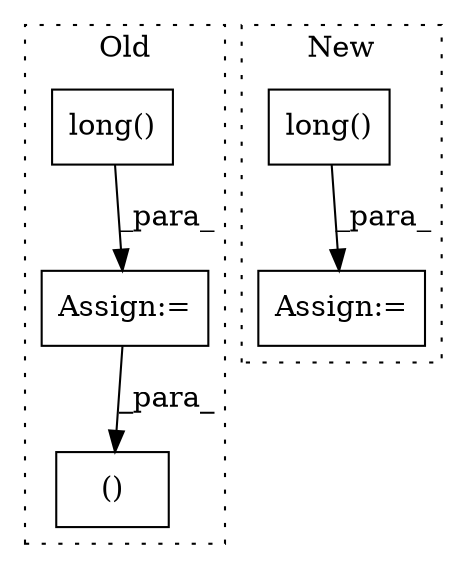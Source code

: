 digraph G {
subgraph cluster0 {
1 [label="long()" a="75" s="1976" l="25" shape="box"];
4 [label="Assign:=" a="68" s="1973" l="3" shape="box"];
5 [label="()" a="54" s="2024" l="15" shape="box"];
label = "Old";
style="dotted";
}
subgraph cluster1 {
2 [label="long()" a="75" s="3015" l="26" shape="box"];
3 [label="Assign:=" a="68" s="3012" l="3" shape="box"];
label = "New";
style="dotted";
}
1 -> 4 [label="_para_"];
2 -> 3 [label="_para_"];
4 -> 5 [label="_para_"];
}